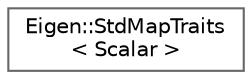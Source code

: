 digraph "类继承关系图"
{
 // LATEX_PDF_SIZE
  bgcolor="transparent";
  edge [fontname=Helvetica,fontsize=10,labelfontname=Helvetica,labelfontsize=10];
  node [fontname=Helvetica,fontsize=10,shape=box,height=0.2,width=0.4];
  rankdir="LR";
  Node0 [id="Node000000",label="Eigen::StdMapTraits\l\< Scalar \>",height=0.2,width=0.4,color="grey40", fillcolor="white", style="filled",URL="$struct_eigen_1_1_std_map_traits.html",tooltip=" "];
}
